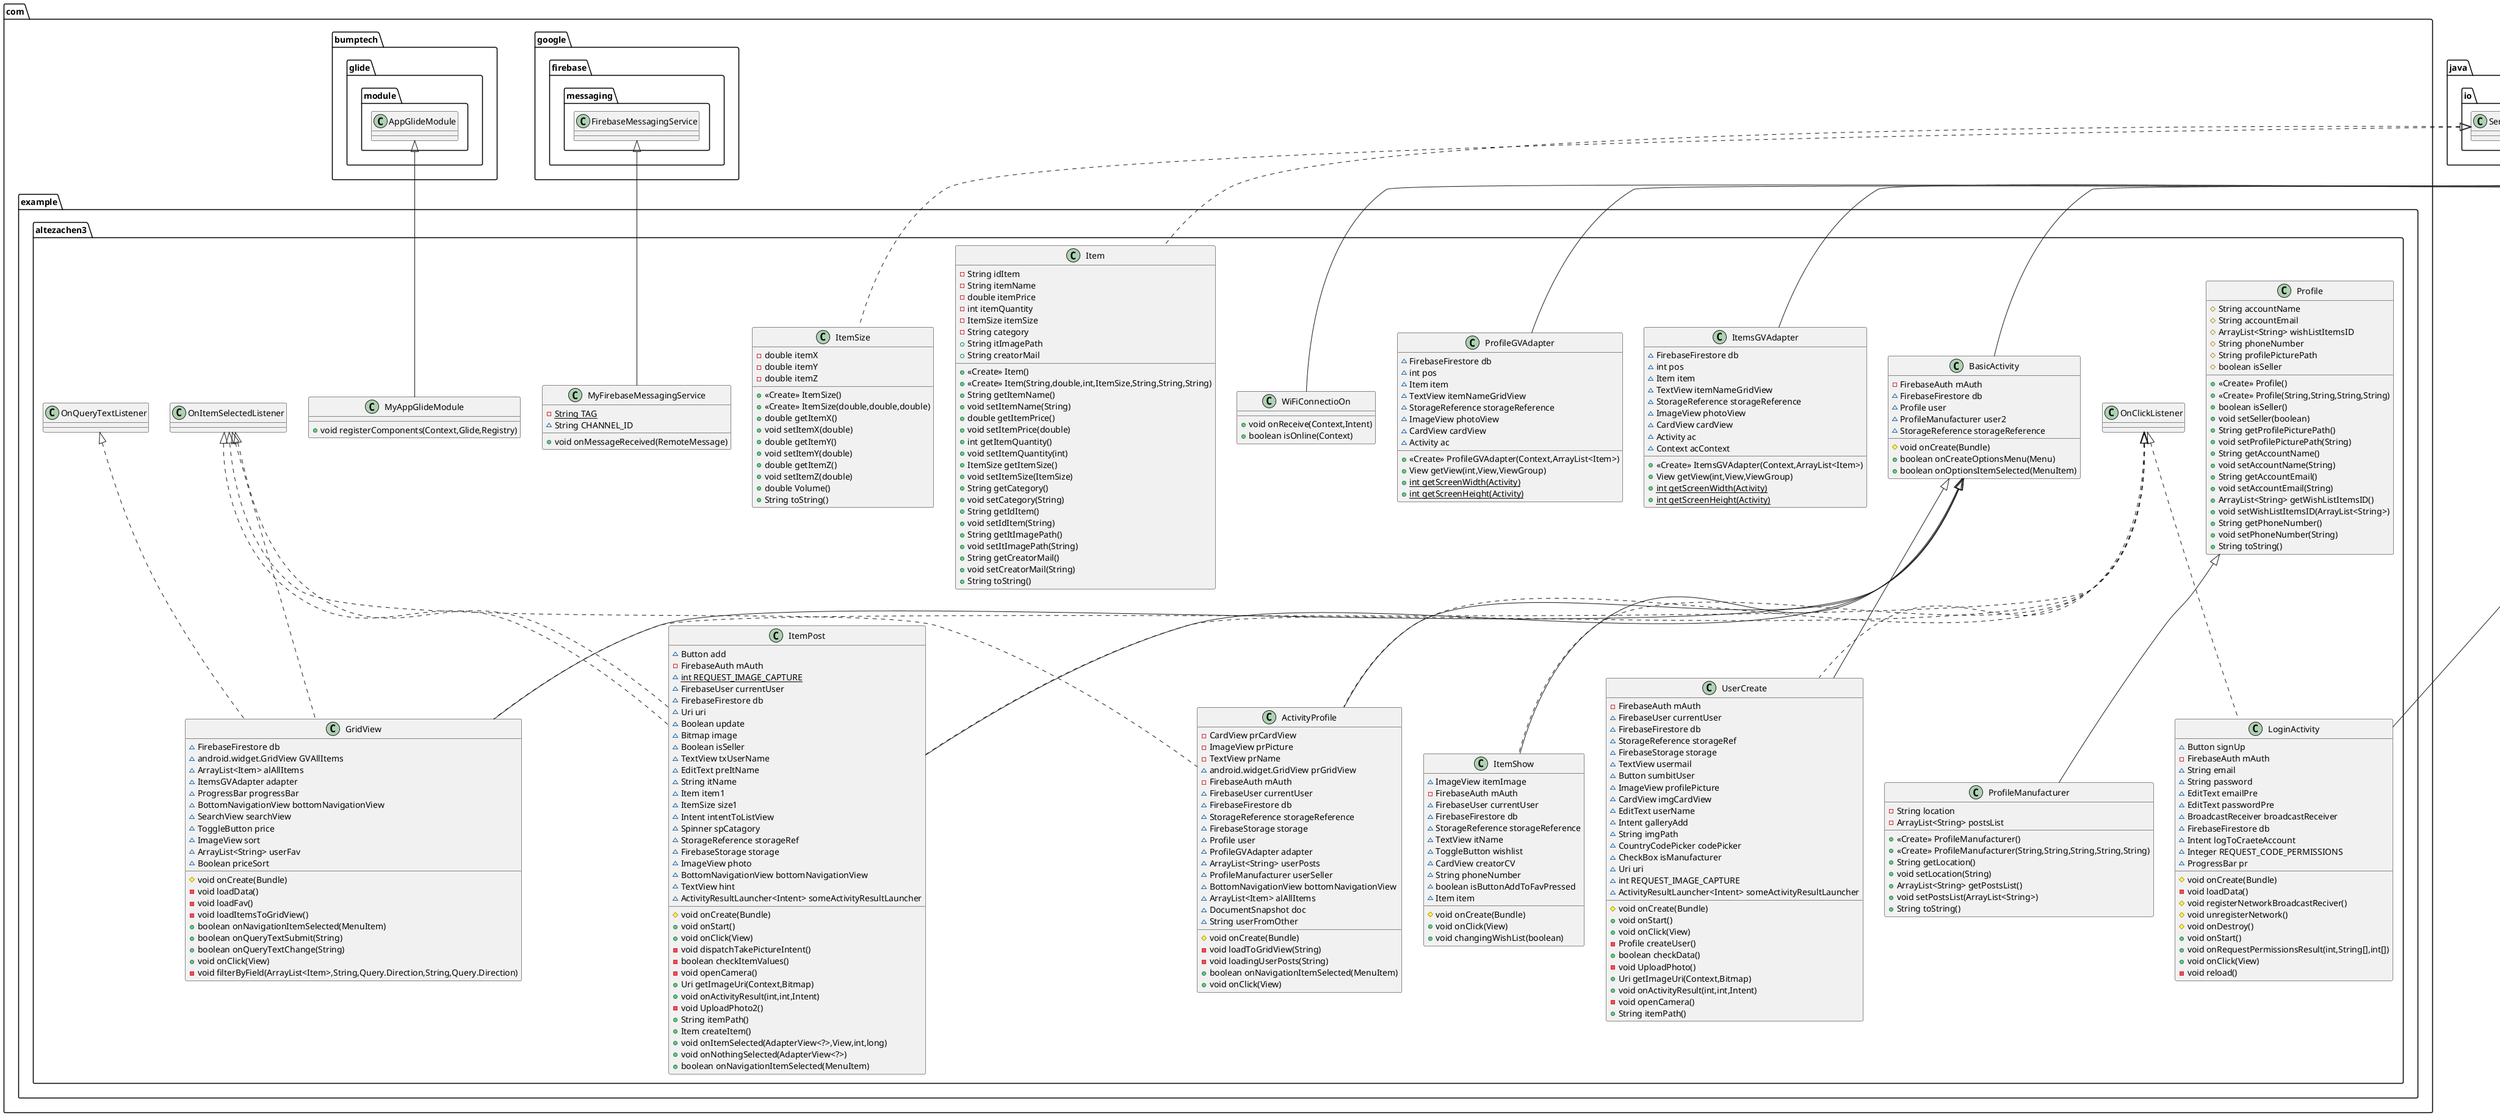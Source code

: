 @startuml
class com.example.altezachen3.LoginActivity {
~ Button signUp
- FirebaseAuth mAuth
~ String email
~ String password
~ EditText emailPre
~ EditText passwordPre
~ BroadcastReceiver broadcastReceiver
~ FirebaseFirestore db
~ Intent logToCraeteAccount
~ Integer REQUEST_CODE_PERMISSIONS
~ ProgressBar pr
# void onCreate(Bundle)
- void loadData()
# void registerNetworkBroadcastReciver()
# void unregisterNetwork()
# void onDestroy()
+ void onStart()
+ void onRequestPermissionsResult(int,String[],int[])
+ void onClick(View)
- void reload()
}
class com.example.altezachen3.Profile {
# String accountName
# String accountEmail
# ArrayList<String> wishListItemsID
# String phoneNumber
# String profilePicturePath
# boolean isSeller
+ <<Create>> Profile()
+ <<Create>> Profile(String,String,String,String)
+ boolean isSeller()
+ void setSeller(boolean)
+ String getProfilePicturePath()
+ void setProfilePicturePath(String)
+ String getAccountName()
+ void setAccountName(String)
+ String getAccountEmail()
+ void setAccountEmail(String)
+ ArrayList<String> getWishListItemsID()
+ void setWishListItemsID(ArrayList<String>)
+ String getPhoneNumber()
+ void setPhoneNumber(String)
+ String toString()
}
class com.example.altezachen3.BasicActivity {
- FirebaseAuth mAuth
~ FirebaseFirestore db
~ Profile user
~ ProfileManufacturer user2
~ StorageReference storageReference
# void onCreate(Bundle)
+ boolean onCreateOptionsMenu(Menu)
+ boolean onOptionsItemSelected(MenuItem)
}
class com.example.altezachen3.GridView {
~ FirebaseFirestore db
~ android.widget.GridView GVAllItems
~ ArrayList<Item> alAllItems
~ ItemsGVAdapter adapter
~ ProgressBar progressBar
~ BottomNavigationView bottomNavigationView
~ SearchView searchView
~ ToggleButton price
~ ImageView sort
~ ArrayList<String> userFav
~ Boolean priceSort
# void onCreate(Bundle)
- void loadData()
- void loadFav()
- void loadItemsToGridView()
+ boolean onNavigationItemSelected(MenuItem)
+ boolean onQueryTextSubmit(String)
+ boolean onQueryTextChange(String)
+ void onClick(View)
- void filterByField(ArrayList<Item>,String,Query.Direction,String,Query.Direction)
}
class com.example.altezachen3.Item {
- String idItem
- String itemName
- double itemPrice
- int itemQuantity
- ItemSize itemSize
- String category
+ String itImagePath
+ String creatorMail
+ <<Create>> Item()
+ <<Create>> Item(String,double,int,ItemSize,String,String,String)
+ String getItemName()
+ void setItemName(String)
+ double getItemPrice()
+ void setItemPrice(double)
+ int getItemQuantity()
+ void setItemQuantity(int)
+ ItemSize getItemSize()
+ void setItemSize(ItemSize)
+ String getCategory()
+ void setCategory(String)
+ String getIdItem()
+ void setIdItem(String)
+ String getItImagePath()
+ void setItImagePath(String)
+ String getCreatorMail()
+ void setCreatorMail(String)
+ String toString()
}
class com.example.altezachen3.UserCreate {
- FirebaseAuth mAuth
~ FirebaseUser currentUser
~ FirebaseFirestore db
~ StorageReference storageRef
~ FirebaseStorage storage
~ TextView usermail
~ Button sumbitUser
~ ImageView profilePicture
~ CardView imgCardView
~ EditText userName
~ Intent galleryAdd
~ String imgPath
~ CountryCodePicker codePicker
~ CheckBox isManufacturer
~ Uri uri
~ int REQUEST_IMAGE_CAPTURE
~ ActivityResultLauncher<Intent> someActivityResultLauncher
# void onCreate(Bundle)
+ void onStart()
+ void onClick(View)
- Profile createUser()
+ boolean checkData()
- void UploadPhoto()
+ Uri getImageUri(Context,Bitmap)
+ void onActivityResult(int,int,Intent)
- void openCamera()
+ String itemPath()
}
class com.example.altezachen3.ItemSize {
- double itemX
- double itemY
- double itemZ
+ <<Create>> ItemSize()
+ <<Create>> ItemSize(double,double,double)
+ double getItemX()
+ void setItemX(double)
+ double getItemY()
+ void setItemY(double)
+ double getItemZ()
+ void setItemZ(double)
+ double Volume()
+ String toString()
}
class com.example.altezachen3.ProfileGVAdapter {
~ FirebaseFirestore db
~ int pos
~ Item item
~ TextView itemNameGridView
~ StorageReference storageReference
~ ImageView photoView
~ CardView cardView
~ Activity ac
+ <<Create>> ProfileGVAdapter(Context,ArrayList<Item>)
+ View getView(int,View,ViewGroup)
+ {static} int getScreenWidth(Activity)
+ {static} int getScreenHeight(Activity)
}
class com.example.altezachen3.ItemPost {
~ Button add
- FirebaseAuth mAuth
~ {static} int REQUEST_IMAGE_CAPTURE
~ FirebaseUser currentUser
~ FirebaseFirestore db
~ Uri uri
~ Boolean update
~ Bitmap image
~ Boolean isSeller
~ TextView txUserName
~ EditText preItName
~ String itName
~ Item item1
~ ItemSize size1
~ Intent intentToListView
~ Spinner spCatagory
~ StorageReference storageRef
~ FirebaseStorage storage
~ ImageView photo
~ BottomNavigationView bottomNavigationView
~ TextView hint
~ ActivityResultLauncher<Intent> someActivityResultLauncher
# void onCreate(Bundle)
+ void onStart()
+ void onClick(View)
- void dispatchTakePictureIntent()
- boolean checkItemValues()
- void openCamera()
+ Uri getImageUri(Context,Bitmap)
+ void onActivityResult(int,int,Intent)
- void UploadPhoto2()
+ String itemPath()
+ Item createItem()
+ void onItemSelected(AdapterView<?>,View,int,long)
+ void onNothingSelected(AdapterView<?>)
+ boolean onNavigationItemSelected(MenuItem)
}
class com.example.altezachen3.ActivityProfile {
- CardView prCardView
- ImageView prPicture
- TextView prName
~ android.widget.GridView prGridView
- FirebaseAuth mAuth
~ FirebaseUser currentUser
~ FirebaseFirestore db
~ StorageReference storageReference
~ FirebaseStorage storage
~ Profile user
~ ProfileGVAdapter adapter
~ ArrayList<String> userPosts
~ ProfileManufacturer userSeller
~ BottomNavigationView bottomNavigationView
~ ArrayList<Item> alAllItems
~ DocumentSnapshot doc
~ String userFromOther
# void onCreate(Bundle)
- void loadToGridView(String)
- void loadingUserPosts(String)
+ boolean onNavigationItemSelected(MenuItem)
+ void onClick(View)
}
class com.example.altezachen3.ProfileManufacturer {
- String location
- ArrayList<String> postsList
+ <<Create>> ProfileManufacturer()
+ <<Create>> ProfileManufacturer(String,String,String,String,String)
+ String getLocation()
+ void setLocation(String)
+ ArrayList<String> getPostsList()
+ void setPostsList(ArrayList<String>)
+ String toString()
}
class com.example.altezachen3.WiFiConnectioOn {
+ void onReceive(Context,Intent)
+ boolean isOnline(Context)
}
class com.example.altezachen3.ItemsGVAdapter {
~ FirebaseFirestore db
~ int pos
~ Item item
~ TextView itemNameGridView
~ StorageReference storageReference
~ ImageView photoView
~ CardView cardView
~ Activity ac
~ Context acContext
+ <<Create>> ItemsGVAdapter(Context,ArrayList<Item>)
+ View getView(int,View,ViewGroup)
+ {static} int getScreenWidth(Activity)
+ {static} int getScreenHeight(Activity)
}
class com.example.altezachen3.MyFirebaseMessagingService {
- {static} String TAG
~ String CHANNEL_ID
+ void onMessageReceived(RemoteMessage)
}
class com.example.altezachen3.MyAppGlideModule {
+ void registerComponents(Context,Glide,Registry)
}
class com.example.altezachen3.ItemShow {
~ ImageView itemImage
- FirebaseAuth mAuth
~ FirebaseUser currentUser
~ FirebaseFirestore db
~ StorageReference storageReference
~ TextView itName
~ ToggleButton wishlist
~ CardView creatorCV
~ String phoneNumber
~ boolean isButtonAddToFavPressed
~ Item item
# void onCreate(Bundle)
+ void onClick(View)
+ void changingWishList(boolean)
}


com.example.altezachen3.OnClickListener <|.. com.example.altezachen3.LoginActivity
androidx.appcompat.app.AppCompatActivity <|-- com.example.altezachen3.LoginActivity
androidx.appcompat.app.AppCompatActivity <|-- com.example.altezachen3.BasicActivity
com.example.altezachen3.OnItemSelectedListener <|.. com.example.altezachen3.GridView
com.example.altezachen3.OnQueryTextListener <|.. com.example.altezachen3.GridView
com.example.altezachen3.OnClickListener <|.. com.example.altezachen3.GridView
com.example.altezachen3.BasicActivity <|-- com.example.altezachen3.GridView
java.io.Serializable <|.. com.example.altezachen3.Item
com.example.altezachen3.OnClickListener <|.. com.example.altezachen3.UserCreate
com.example.altezachen3.BasicActivity <|-- com.example.altezachen3.UserCreate
java.io.Serializable <|.. com.example.altezachen3.ItemSize
android.widget.ArrayAdapter <|-- com.example.altezachen3.ProfileGVAdapter
com.example.altezachen3.OnClickListener <|.. com.example.altezachen3.ItemPost
com.example.altezachen3.OnItemSelectedListener <|.. com.example.altezachen3.ItemPost
com.example.altezachen3.OnItemSelectedListener <|.. com.example.altezachen3.ItemPost
com.example.altezachen3.BasicActivity <|-- com.example.altezachen3.ItemPost
com.example.altezachen3.OnItemSelectedListener <|.. com.example.altezachen3.ActivityProfile
com.example.altezachen3.OnClickListener <|.. com.example.altezachen3.ActivityProfile
com.example.altezachen3.BasicActivity <|-- com.example.altezachen3.ActivityProfile
com.example.altezachen3.Profile <|-- com.example.altezachen3.ProfileManufacturer
android.content.BroadcastReceiver <|-- com.example.altezachen3.WiFiConnectioOn
android.widget.ArrayAdapter <|-- com.example.altezachen3.ItemsGVAdapter
com.google.firebase.messaging.FirebaseMessagingService <|-- com.example.altezachen3.MyFirebaseMessagingService
com.bumptech.glide.module.AppGlideModule <|-- com.example.altezachen3.MyAppGlideModule
com.example.altezachen3.OnClickListener <|.. com.example.altezachen3.ItemShow
com.example.altezachen3.BasicActivity <|-- com.example.altezachen3.ItemShow
@enduml